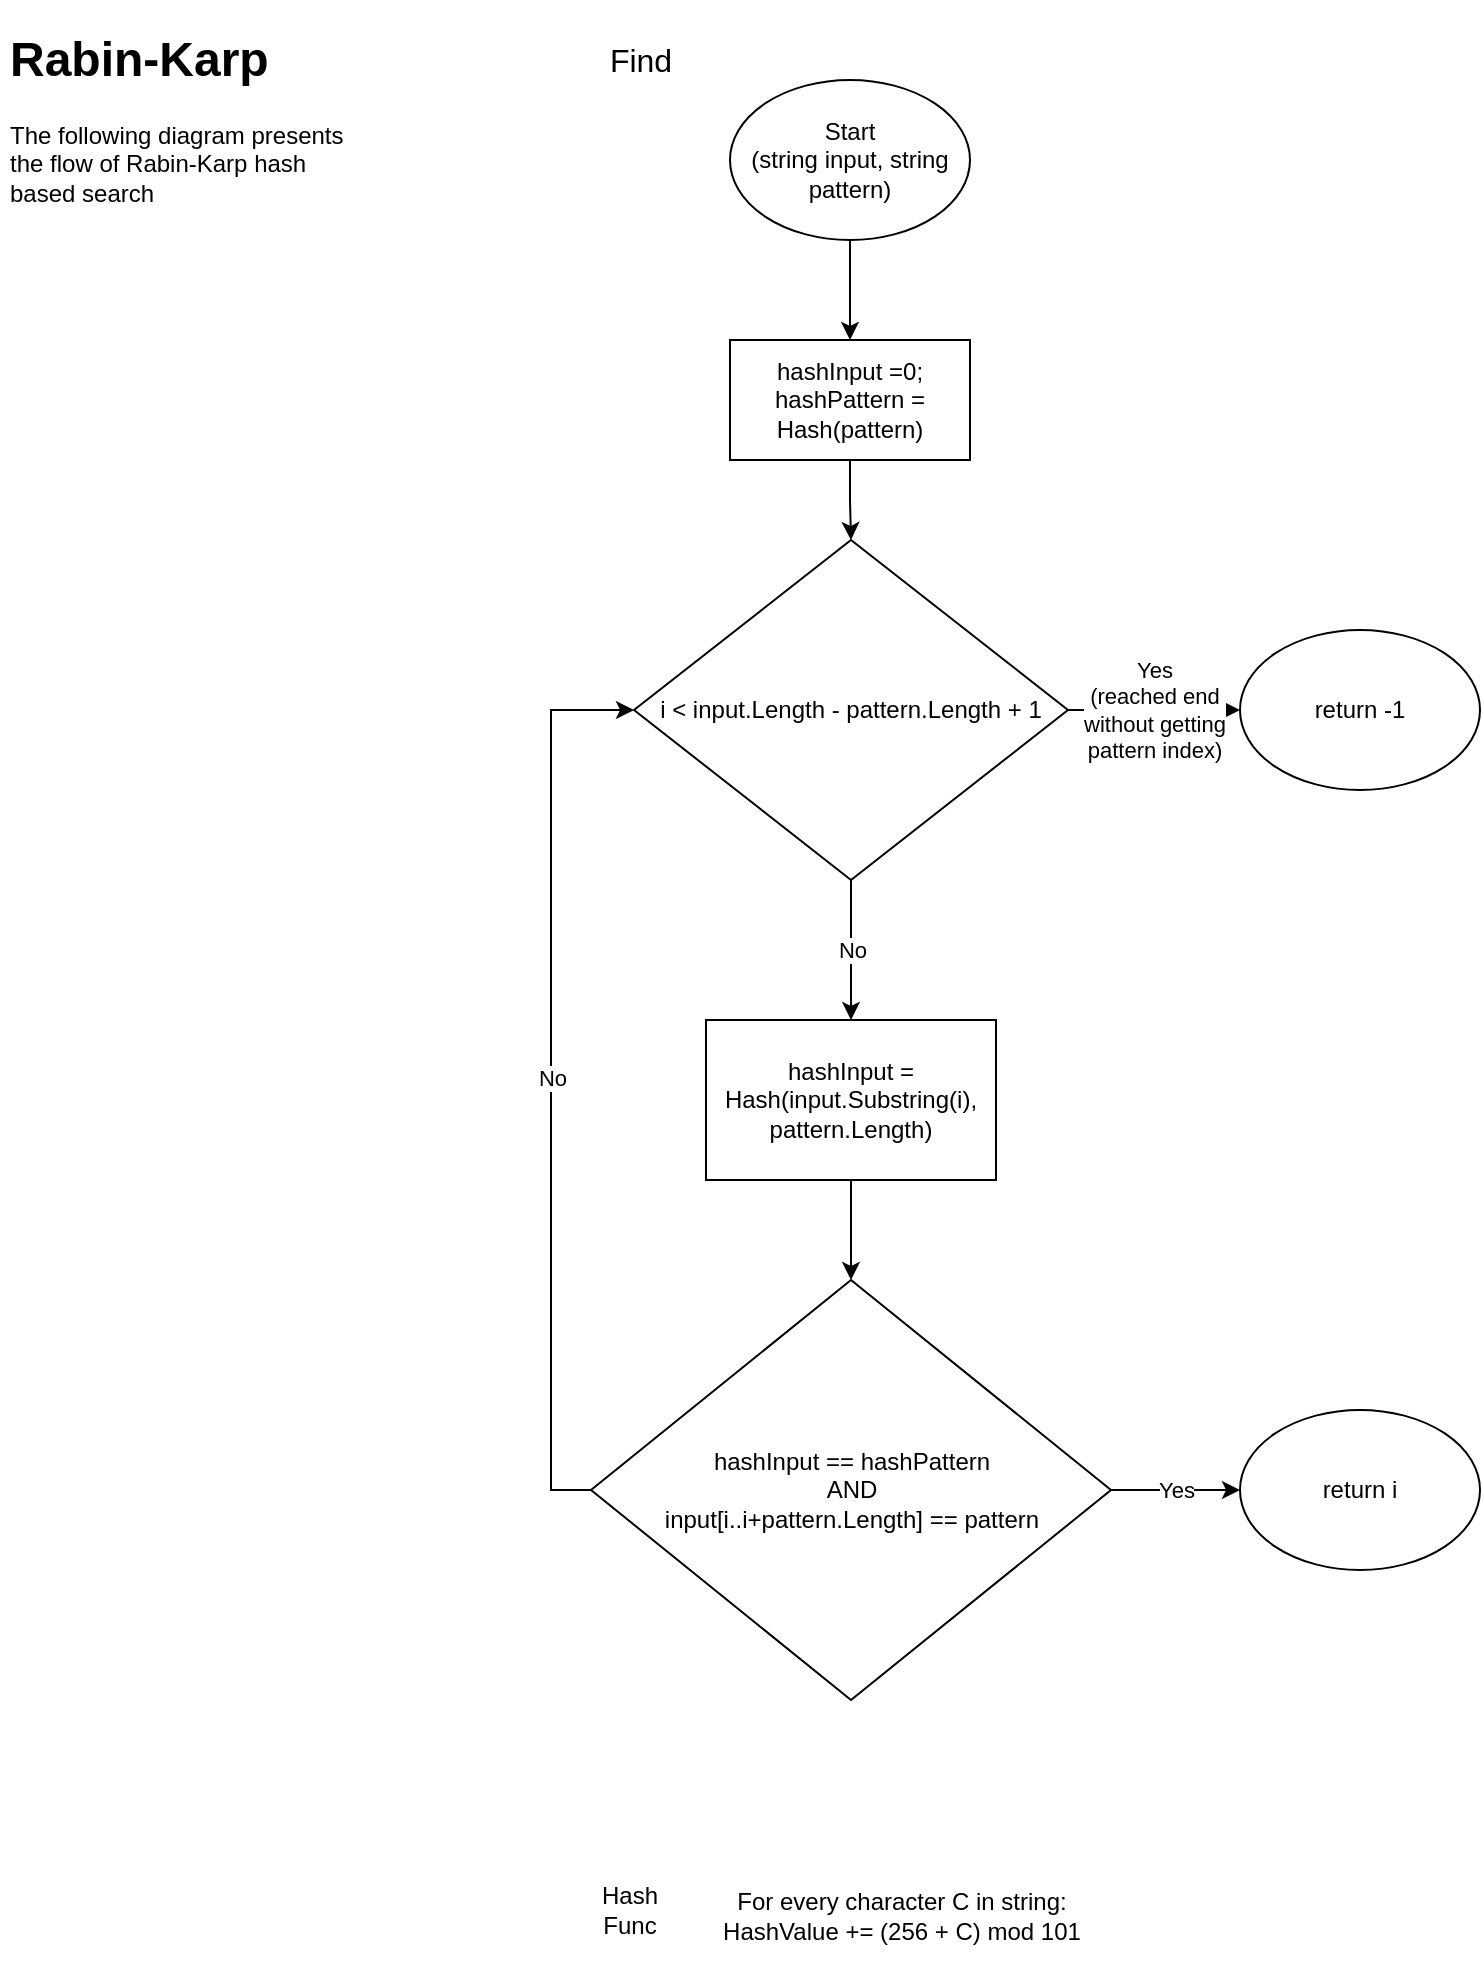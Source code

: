 <mxfile version="12.9.10" type="device"><diagram id="GytcgoUfnjVzVULSnMoT" name="Page-1"><mxGraphModel dx="1352" dy="767" grid="1" gridSize="10" guides="1" tooltips="1" connect="1" arrows="1" fold="1" page="1" pageScale="1" pageWidth="850" pageHeight="1100" math="0" shadow="0"><root><mxCell id="0"/><mxCell id="1" parent="0"/><mxCell id="51cT26UP7NyGkZ3s8039-1" value="&lt;h1&gt;Rabin-Karp&lt;/h1&gt;&lt;div&gt;The following diagram presents the flow of Rabin-Karp hash based search&lt;br&gt;&lt;/div&gt;" style="text;html=1;strokeColor=none;fillColor=none;spacing=5;spacingTop=-20;whiteSpace=wrap;overflow=hidden;rounded=0;" vertex="1" parent="1"><mxGeometry y="10" width="190" height="120" as="geometry"/></mxCell><mxCell id="51cT26UP7NyGkZ3s8039-3" value="&lt;font style=&quot;font-size: 16px&quot;&gt;Find&lt;/font&gt;" style="text;html=1;align=center;verticalAlign=middle;resizable=0;points=[];autosize=1;" vertex="1" parent="1"><mxGeometry x="295" y="20" width="50" height="20" as="geometry"/></mxCell><mxCell id="51cT26UP7NyGkZ3s8039-6" value="" style="edgeStyle=orthogonalEdgeStyle;rounded=0;orthogonalLoop=1;jettySize=auto;html=1;" edge="1" parent="1" source="51cT26UP7NyGkZ3s8039-4" target="51cT26UP7NyGkZ3s8039-5"><mxGeometry relative="1" as="geometry"/></mxCell><mxCell id="51cT26UP7NyGkZ3s8039-4" value="&lt;div&gt;Start&lt;/div&gt;(string input, string pattern)" style="ellipse;whiteSpace=wrap;html=1;" vertex="1" parent="1"><mxGeometry x="365" y="40" width="120" height="80" as="geometry"/></mxCell><mxCell id="51cT26UP7NyGkZ3s8039-8" value="" style="edgeStyle=orthogonalEdgeStyle;rounded=0;orthogonalLoop=1;jettySize=auto;html=1;" edge="1" parent="1" source="51cT26UP7NyGkZ3s8039-5" target="51cT26UP7NyGkZ3s8039-7"><mxGeometry relative="1" as="geometry"/></mxCell><mxCell id="51cT26UP7NyGkZ3s8039-5" value="&lt;div&gt;hashInput =0;&lt;/div&gt;&lt;div&gt;hashPattern = Hash(pattern)&lt;br&gt;&lt;/div&gt;" style="rounded=0;whiteSpace=wrap;html=1;" vertex="1" parent="1"><mxGeometry x="365" y="170" width="120" height="60" as="geometry"/></mxCell><mxCell id="51cT26UP7NyGkZ3s8039-12" value="No" style="edgeStyle=orthogonalEdgeStyle;rounded=0;orthogonalLoop=1;jettySize=auto;html=1;" edge="1" parent="1" source="51cT26UP7NyGkZ3s8039-7" target="51cT26UP7NyGkZ3s8039-9"><mxGeometry relative="1" as="geometry"/></mxCell><mxCell id="51cT26UP7NyGkZ3s8039-20" value="Yes&lt;br&gt;(reached end&lt;br&gt;without getting&lt;br&gt;pattern index)" style="edgeStyle=orthogonalEdgeStyle;rounded=0;orthogonalLoop=1;jettySize=auto;html=1;" edge="1" parent="1" source="51cT26UP7NyGkZ3s8039-7" target="51cT26UP7NyGkZ3s8039-19"><mxGeometry relative="1" as="geometry"/></mxCell><mxCell id="51cT26UP7NyGkZ3s8039-7" value="i &amp;lt; input.Length - pattern.Length + 1" style="rhombus;whiteSpace=wrap;html=1;" vertex="1" parent="1"><mxGeometry x="317" y="270" width="217" height="170" as="geometry"/></mxCell><mxCell id="51cT26UP7NyGkZ3s8039-14" value="" style="edgeStyle=orthogonalEdgeStyle;rounded=0;orthogonalLoop=1;jettySize=auto;html=1;" edge="1" parent="1" source="51cT26UP7NyGkZ3s8039-9" target="51cT26UP7NyGkZ3s8039-13"><mxGeometry relative="1" as="geometry"/></mxCell><mxCell id="51cT26UP7NyGkZ3s8039-9" value="hashInput = Hash(input.Substring(i), pattern.Length)" style="rounded=0;whiteSpace=wrap;html=1;" vertex="1" parent="1"><mxGeometry x="353" y="510" width="145" height="80" as="geometry"/></mxCell><mxCell id="51cT26UP7NyGkZ3s8039-17" value="Yes" style="edgeStyle=orthogonalEdgeStyle;rounded=0;orthogonalLoop=1;jettySize=auto;html=1;" edge="1" parent="1" source="51cT26UP7NyGkZ3s8039-13" target="51cT26UP7NyGkZ3s8039-16"><mxGeometry relative="1" as="geometry"/></mxCell><mxCell id="51cT26UP7NyGkZ3s8039-18" value="No" style="edgeStyle=orthogonalEdgeStyle;rounded=0;orthogonalLoop=1;jettySize=auto;html=1;exitX=0;exitY=0.5;exitDx=0;exitDy=0;entryX=0;entryY=0.5;entryDx=0;entryDy=0;" edge="1" parent="1" source="51cT26UP7NyGkZ3s8039-13" target="51cT26UP7NyGkZ3s8039-7"><mxGeometry relative="1" as="geometry"/></mxCell><mxCell id="51cT26UP7NyGkZ3s8039-13" value="&lt;div&gt;hashInput == hashPattern&lt;/div&gt;&lt;div&gt;AND&lt;/div&gt;&lt;div&gt;input[i..i+pattern.Length] == pattern&lt;br&gt;&lt;/div&gt;" style="rhombus;whiteSpace=wrap;html=1;" vertex="1" parent="1"><mxGeometry x="295.5" y="640" width="260" height="210" as="geometry"/></mxCell><mxCell id="51cT26UP7NyGkZ3s8039-16" value="return i" style="ellipse;whiteSpace=wrap;html=1;" vertex="1" parent="1"><mxGeometry x="620" y="705" width="120" height="80" as="geometry"/></mxCell><mxCell id="51cT26UP7NyGkZ3s8039-19" value="return -1" style="ellipse;whiteSpace=wrap;html=1;" vertex="1" parent="1"><mxGeometry x="620" y="315" width="120" height="80" as="geometry"/></mxCell><mxCell id="51cT26UP7NyGkZ3s8039-21" value="Hash Func" style="text;html=1;strokeColor=none;fillColor=none;align=center;verticalAlign=middle;whiteSpace=wrap;rounded=0;" vertex="1" parent="1"><mxGeometry x="290" y="930" width="50" height="50" as="geometry"/></mxCell><mxCell id="51cT26UP7NyGkZ3s8039-22" value="For every character C in string: HashValue += (256 + C) mod 101" style="text;html=1;strokeColor=none;fillColor=none;align=center;verticalAlign=middle;whiteSpace=wrap;rounded=0;" vertex="1" parent="1"><mxGeometry x="345.5" y="930" width="210" height="55" as="geometry"/></mxCell></root></mxGraphModel></diagram></mxfile>